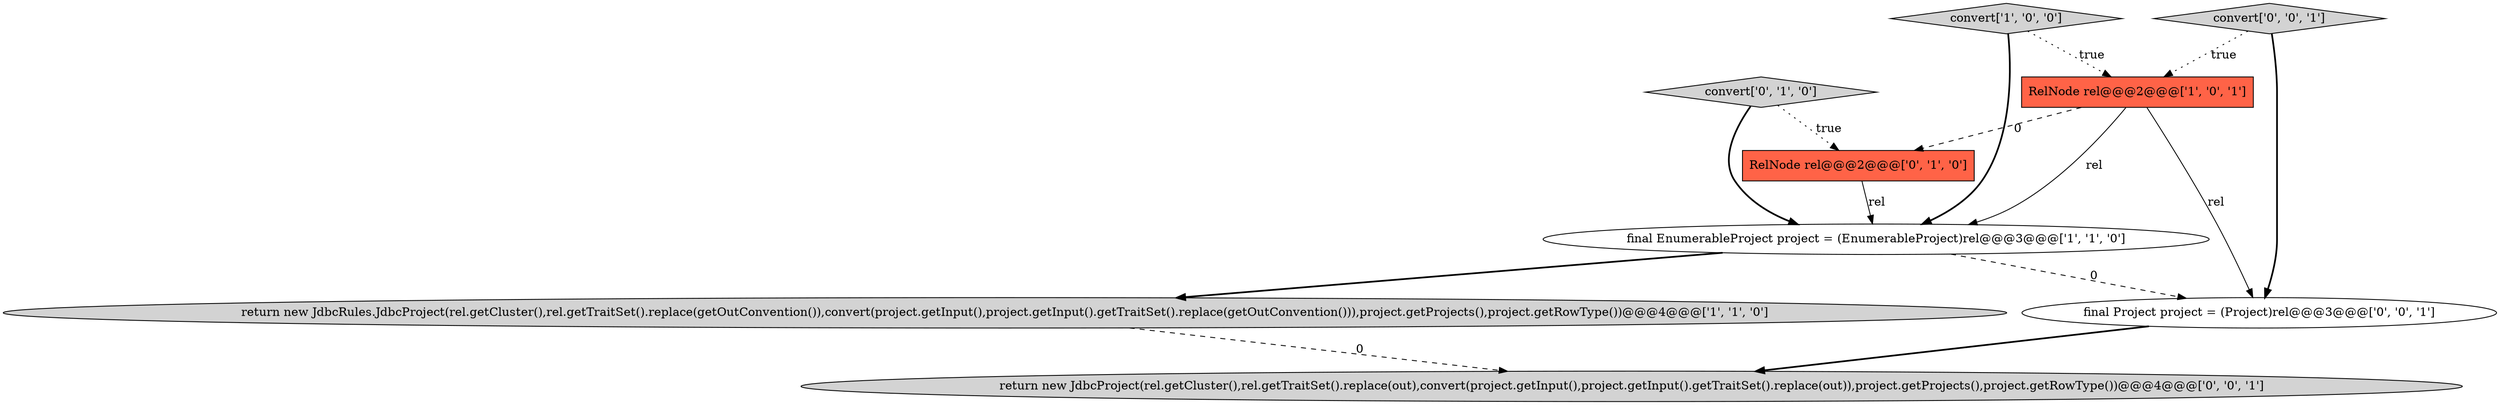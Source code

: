 digraph {
4 [style = filled, label = "convert['0', '1', '0']", fillcolor = lightgray, shape = diamond image = "AAA0AAABBB2BBB"];
3 [style = filled, label = "final EnumerableProject project = (EnumerableProject)rel@@@3@@@['1', '1', '0']", fillcolor = white, shape = ellipse image = "AAA0AAABBB1BBB"];
0 [style = filled, label = "convert['1', '0', '0']", fillcolor = lightgray, shape = diamond image = "AAA0AAABBB1BBB"];
5 [style = filled, label = "RelNode rel@@@2@@@['0', '1', '0']", fillcolor = tomato, shape = box image = "AAA1AAABBB2BBB"];
6 [style = filled, label = "final Project project = (Project)rel@@@3@@@['0', '0', '1']", fillcolor = white, shape = ellipse image = "AAA0AAABBB3BBB"];
7 [style = filled, label = "convert['0', '0', '1']", fillcolor = lightgray, shape = diamond image = "AAA0AAABBB3BBB"];
1 [style = filled, label = "return new JdbcRules.JdbcProject(rel.getCluster(),rel.getTraitSet().replace(getOutConvention()),convert(project.getInput(),project.getInput().getTraitSet().replace(getOutConvention())),project.getProjects(),project.getRowType())@@@4@@@['1', '1', '0']", fillcolor = lightgray, shape = ellipse image = "AAA0AAABBB1BBB"];
8 [style = filled, label = "return new JdbcProject(rel.getCluster(),rel.getTraitSet().replace(out),convert(project.getInput(),project.getInput().getTraitSet().replace(out)),project.getProjects(),project.getRowType())@@@4@@@['0', '0', '1']", fillcolor = lightgray, shape = ellipse image = "AAA0AAABBB3BBB"];
2 [style = filled, label = "RelNode rel@@@2@@@['1', '0', '1']", fillcolor = tomato, shape = box image = "AAA0AAABBB1BBB"];
0->3 [style = bold, label=""];
4->5 [style = dotted, label="true"];
2->6 [style = solid, label="rel"];
4->3 [style = bold, label=""];
7->2 [style = dotted, label="true"];
2->5 [style = dashed, label="0"];
3->6 [style = dashed, label="0"];
2->3 [style = solid, label="rel"];
7->6 [style = bold, label=""];
0->2 [style = dotted, label="true"];
1->8 [style = dashed, label="0"];
3->1 [style = bold, label=""];
6->8 [style = bold, label=""];
5->3 [style = solid, label="rel"];
}
